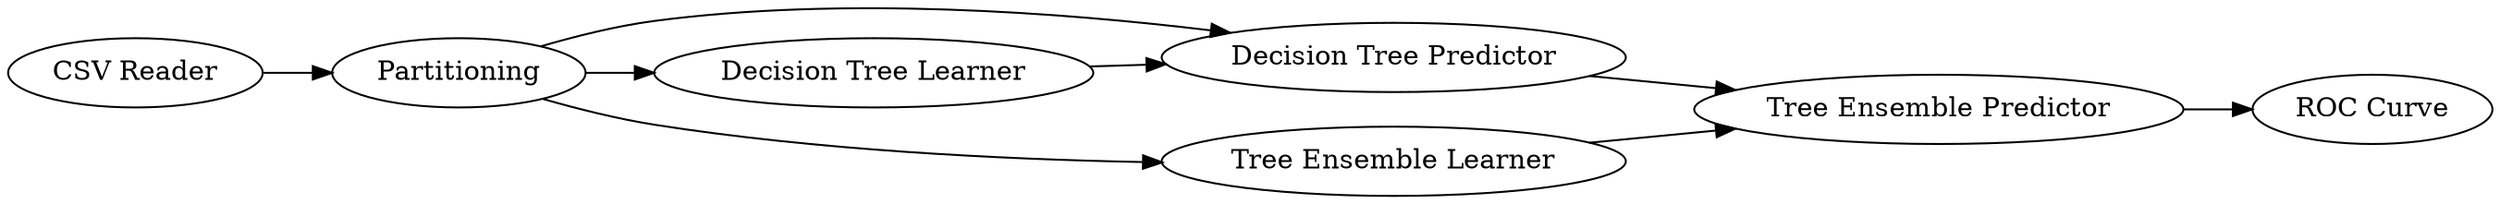 digraph {
	14 -> 5
	5 -> 4
	4 -> 16
	15 -> 16
	10 -> 4
	5 -> 15
	5 -> 10
	16 -> 17
	5 [label=Partitioning]
	16 [label="Tree Ensemble Predictor"]
	4 [label="Decision Tree Predictor"]
	15 [label="Tree Ensemble Learner"]
	14 [label="CSV Reader"]
	17 [label="ROC Curve"]
	10 [label="Decision Tree Learner"]
	rankdir=LR
}
